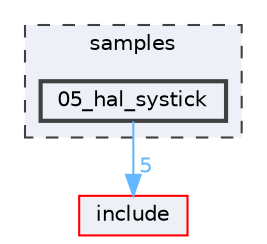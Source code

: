 digraph "samples/05_hal_systick"
{
 // LATEX_PDF_SIZE
  bgcolor="transparent";
  edge [fontname=Helvetica,fontsize=10,labelfontname=Helvetica,labelfontsize=10];
  node [fontname=Helvetica,fontsize=10,shape=box,height=0.2,width=0.4];
  compound=true
  subgraph clusterdir_6f9635d4fbfa321d4c00f29df5cd540c {
    graph [ bgcolor="#edf0f7", pencolor="grey25", label="samples", fontname=Helvetica,fontsize=10 style="filled,dashed", URL="dir_6f9635d4fbfa321d4c00f29df5cd540c.html",tooltip=""]
  dir_181f178495f6eac8b0a0d114349d77b2 [label="05_hal_systick", fillcolor="#edf0f7", color="grey25", style="filled,bold", URL="dir_181f178495f6eac8b0a0d114349d77b2.html",tooltip=""];
  }
  dir_d44c64559bbebec7f509842c48db8b23 [label="include", fillcolor="#edf0f7", color="red", style="filled", URL="dir_d44c64559bbebec7f509842c48db8b23.html",tooltip=""];
  dir_181f178495f6eac8b0a0d114349d77b2->dir_d44c64559bbebec7f509842c48db8b23 [headlabel="5", labeldistance=1.5 headhref="dir_000006_000017.html" href="dir_000006_000017.html" color="steelblue1" fontcolor="steelblue1"];
}
